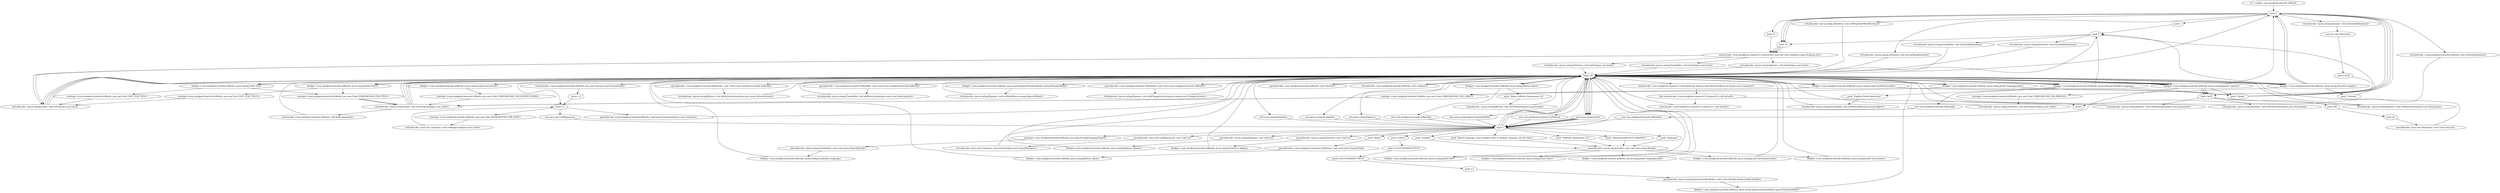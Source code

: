digraph "" {
    "r0 := @this: com.mindprod.inwords.InWords"
    "push 1"
    "r0 := @this: com.mindprod.inwords.InWords"->"push 1";
    "push 5"
    "push 1"->"push 5";
    "push 0"
    "push 5"->"push 0";
    "load.r r0"
    "push 0"->"load.r r0";
    "staticinvoke <com.mindprod.common11.VersionCheck: boolean isJavaVersionOK(int,int,int,java.awt.Container)>"
    "load.r r0"->"staticinvoke <com.mindprod.common11.VersionCheck: boolean isJavaVersionOK(int,int,int,java.awt.Container)>";
    "ifne staticinvoke <com.mindprod.common13.Common13: void setLaf()>"
    "staticinvoke <com.mindprod.common11.VersionCheck: boolean isJavaVersionOK(int,int,int,java.awt.Container)>"->"ifne staticinvoke <com.mindprod.common13.Common13: void setLaf()>";
    "return"
    "ifne staticinvoke <com.mindprod.common13.Common13: void setLaf()>"->"return";
    "staticinvoke <com.mindprod.common13.Common13: void setLaf()>"
    "ifne staticinvoke <com.mindprod.common13.Common13: void setLaf()>"->"staticinvoke <com.mindprod.common13.Common13: void setLaf()>";
    "staticinvoke <com.mindprod.common13.Common13: void setLaf()>"->"load.r r0";
    "virtualinvoke <com.mindprod.inwords.InWords: java.awt.Container getContentPane()>"
    "load.r r0"->"virtualinvoke <com.mindprod.inwords.InWords: java.awt.Container getContentPane()>";
    "store.r r1"
    "virtualinvoke <com.mindprod.inwords.InWords: java.awt.Container getContentPane()>"->"store.r r1";
    "load.r r1"
    "store.r r1"->"load.r r1";
    "staticget <com.mindprod.inwords.InWords: java.awt.Color BACKGROUND_FOR_BODY>"
    "load.r r1"->"staticget <com.mindprod.inwords.InWords: java.awt.Color BACKGROUND_FOR_BODY>";
    "virtualinvoke <java.awt.Container: void setBackground(java.awt.Color)>"
    "staticget <com.mindprod.inwords.InWords: java.awt.Color BACKGROUND_FOR_BODY>"->"virtualinvoke <java.awt.Container: void setBackground(java.awt.Color)>";
    "virtualinvoke <java.awt.Container: void setBackground(java.awt.Color)>"->"load.r r1";
    "new java.awt.GridBagLayout"
    "load.r r1"->"new java.awt.GridBagLayout";
    "dup1.r"
    "new java.awt.GridBagLayout"->"dup1.r";
    "specialinvoke <java.awt.GridBagLayout: void <init>()>"
    "dup1.r"->"specialinvoke <java.awt.GridBagLayout: void <init>()>";
    "virtualinvoke <java.awt.Container: void setLayout(java.awt.LayoutManager)>"
    "specialinvoke <java.awt.GridBagLayout: void <init>()>"->"virtualinvoke <java.awt.Container: void setLayout(java.awt.LayoutManager)>";
    "virtualinvoke <java.awt.Container: void setLayout(java.awt.LayoutManager)>"->"load.r r0";
    "new com.mindprod.common13.JEButton"
    "load.r r0"->"new com.mindprod.common13.JEButton";
    "new com.mindprod.common13.JEButton"->"dup1.r";
    "push \"About\""
    "dup1.r"->"push \"About\"";
    "specialinvoke <com.mindprod.common13.JEButton: void <init>(java.lang.String)>"
    "push \"About\""->"specialinvoke <com.mindprod.common13.JEButton: void <init>(java.lang.String)>";
    "fieldput <com.mindprod.inwords.InWords: javax.swing.JButton about>"
    "specialinvoke <com.mindprod.common13.JEButton: void <init>(java.lang.String)>"->"fieldput <com.mindprod.inwords.InWords: javax.swing.JButton about>";
    "fieldput <com.mindprod.inwords.InWords: javax.swing.JButton about>"->"load.r r0";
    "fieldget <com.mindprod.inwords.InWords: javax.swing.JButton about>"
    "load.r r0"->"fieldget <com.mindprod.inwords.InWords: javax.swing.JButton about>";
    "push \"About InWords Amanuensis 4.6\""
    "fieldget <com.mindprod.inwords.InWords: javax.swing.JButton about>"->"push \"About InWords Amanuensis 4.6\"";
    "virtualinvoke <javax.swing.JButton: void setToolTipText(java.lang.String)>"
    "push \"About InWords Amanuensis 4.6\""->"virtualinvoke <javax.swing.JButton: void setToolTipText(java.lang.String)>";
    "virtualinvoke <javax.swing.JButton: void setToolTipText(java.lang.String)>"->"load.r r0";
    "load.r r0"->"fieldget <com.mindprod.inwords.InWords: javax.swing.JButton about>";
    "new com.mindprod.inwords.InWords$1"
    "fieldget <com.mindprod.inwords.InWords: javax.swing.JButton about>"->"new com.mindprod.inwords.InWords$1";
    "new com.mindprod.inwords.InWords$1"->"dup1.r";
    "dup1.r"->"load.r r0";
    "specialinvoke <com.mindprod.inwords.InWords$1: void <init>(com.mindprod.inwords.InWords)>"
    "load.r r0"->"specialinvoke <com.mindprod.inwords.InWords$1: void <init>(com.mindprod.inwords.InWords)>";
    "virtualinvoke <javax.swing.JButton: void addActionListener(java.awt.event.ActionListener)>"
    "specialinvoke <com.mindprod.inwords.InWords$1: void <init>(com.mindprod.inwords.InWords)>"->"virtualinvoke <javax.swing.JButton: void addActionListener(java.awt.event.ActionListener)>";
    "virtualinvoke <javax.swing.JButton: void addActionListener(java.awt.event.ActionListener)>"->"load.r r0";
    "new javax.swing.JLabel"
    "load.r r0"->"new javax.swing.JLabel";
    "new javax.swing.JLabel"->"dup1.r";
    "push \"InWords Amanuensis 4.6\""
    "dup1.r"->"push \"InWords Amanuensis 4.6\"";
    "specialinvoke <javax.swing.JLabel: void <init>(java.lang.String)>"
    "push \"InWords Amanuensis 4.6\""->"specialinvoke <javax.swing.JLabel: void <init>(java.lang.String)>";
    "fieldput <com.mindprod.inwords.InWords: javax.swing.JLabel title>"
    "specialinvoke <javax.swing.JLabel: void <init>(java.lang.String)>"->"fieldput <com.mindprod.inwords.InWords: javax.swing.JLabel title>";
    "fieldput <com.mindprod.inwords.InWords: javax.swing.JLabel title>"->"load.r r0";
    "fieldget <com.mindprod.inwords.InWords: javax.swing.JLabel title>"
    "load.r r0"->"fieldget <com.mindprod.inwords.InWords: javax.swing.JLabel title>";
    "staticget <com.mindprod.inwords.InWords: java.awt.Font FONT_FOR_TITLE>"
    "fieldget <com.mindprod.inwords.InWords: javax.swing.JLabel title>"->"staticget <com.mindprod.inwords.InWords: java.awt.Font FONT_FOR_TITLE>";
    "virtualinvoke <javax.swing.JLabel: void setFont(java.awt.Font)>"
    "staticget <com.mindprod.inwords.InWords: java.awt.Font FONT_FOR_TITLE>"->"virtualinvoke <javax.swing.JLabel: void setFont(java.awt.Font)>";
    "virtualinvoke <javax.swing.JLabel: void setFont(java.awt.Font)>"->"load.r r0";
    "load.r r0"->"fieldget <com.mindprod.inwords.InWords: javax.swing.JLabel title>";
    "staticget <com.mindprod.inwords.InWords: java.awt.Color FOREGROUND_FOR_TITLE>"
    "fieldget <com.mindprod.inwords.InWords: javax.swing.JLabel title>"->"staticget <com.mindprod.inwords.InWords: java.awt.Color FOREGROUND_FOR_TITLE>";
    "virtualinvoke <javax.swing.JLabel: void setForeground(java.awt.Color)>"
    "staticget <com.mindprod.inwords.InWords: java.awt.Color FOREGROUND_FOR_TITLE>"->"virtualinvoke <javax.swing.JLabel: void setForeground(java.awt.Color)>";
    "virtualinvoke <javax.swing.JLabel: void setForeground(java.awt.Color)>"->"load.r r0";
    "load.r r0"->"new javax.swing.JLabel";
    "new javax.swing.JLabel"->"dup1.r";
    "push \"released:2009-05-01 build:9411\""
    "dup1.r"->"push \"released:2009-05-01 build:9411\"";
    "push \"released:2009-05-01 build:9411\""->"specialinvoke <javax.swing.JLabel: void <init>(java.lang.String)>";
    "fieldput <com.mindprod.inwords.InWords: javax.swing.JLabel title2>"
    "specialinvoke <javax.swing.JLabel: void <init>(java.lang.String)>"->"fieldput <com.mindprod.inwords.InWords: javax.swing.JLabel title2>";
    "fieldput <com.mindprod.inwords.InWords: javax.swing.JLabel title2>"->"load.r r0";
    "fieldget <com.mindprod.inwords.InWords: javax.swing.JLabel title2>"
    "load.r r0"->"fieldget <com.mindprod.inwords.InWords: javax.swing.JLabel title2>";
    "staticget <com.mindprod.inwords.InWords: java.awt.Font FONT_FOR_TITLE2>"
    "fieldget <com.mindprod.inwords.InWords: javax.swing.JLabel title2>"->"staticget <com.mindprod.inwords.InWords: java.awt.Font FONT_FOR_TITLE2>";
    "staticget <com.mindprod.inwords.InWords: java.awt.Font FONT_FOR_TITLE2>"->"virtualinvoke <javax.swing.JLabel: void setFont(java.awt.Font)>";
    "virtualinvoke <javax.swing.JLabel: void setFont(java.awt.Font)>"->"load.r r0";
    "load.r r0"->"fieldget <com.mindprod.inwords.InWords: javax.swing.JLabel title2>";
    "fieldget <com.mindprod.inwords.InWords: javax.swing.JLabel title2>"->"staticget <com.mindprod.inwords.InWords: java.awt.Color FOREGROUND_FOR_TITLE>";
    "staticget <com.mindprod.inwords.InWords: java.awt.Color FOREGROUND_FOR_TITLE>"->"virtualinvoke <javax.swing.JLabel: void setForeground(java.awt.Color)>";
    "staticinvoke <com.mindprod.inwords.InWords: void findLanguages()>"
    "virtualinvoke <javax.swing.JLabel: void setForeground(java.awt.Color)>"->"staticinvoke <com.mindprod.inwords.InWords: void findLanguages()>";
    "staticinvoke <com.mindprod.inwords.InWords: void findLanguages()>"->"load.r r0";
    "new javax.swing.JComboBox"
    "load.r r0"->"new javax.swing.JComboBox";
    "new javax.swing.JComboBox"->"dup1.r";
    "staticget <com.mindprod.inwords.InWords: java.lang.String[] languageNames>"
    "dup1.r"->"staticget <com.mindprod.inwords.InWords: java.lang.String[] languageNames>";
    "specialinvoke <javax.swing.JComboBox: void <init>(java.lang.Object[])>"
    "staticget <com.mindprod.inwords.InWords: java.lang.String[] languageNames>"->"specialinvoke <javax.swing.JComboBox: void <init>(java.lang.Object[])>";
    "fieldput <com.mindprod.inwords.InWords: javax.swing.JComboBox language>"
    "specialinvoke <javax.swing.JComboBox: void <init>(java.lang.Object[])>"->"fieldput <com.mindprod.inwords.InWords: javax.swing.JComboBox language>";
    "fieldput <com.mindprod.inwords.InWords: javax.swing.JComboBox language>"->"load.r r0";
    "fieldget <com.mindprod.inwords.InWords: javax.swing.JComboBox language>"
    "load.r r0"->"fieldget <com.mindprod.inwords.InWords: javax.swing.JComboBox language>";
    "fieldget <com.mindprod.inwords.InWords: javax.swing.JComboBox language>"->"push 0";
    "virtualinvoke <javax.swing.JComboBox: void setEditable(boolean)>"
    "push 0"->"virtualinvoke <javax.swing.JComboBox: void setEditable(boolean)>";
    "virtualinvoke <javax.swing.JComboBox: void setEditable(boolean)>"->"load.r r0";
    "load.r r0"->"fieldget <com.mindprod.inwords.InWords: javax.swing.JComboBox language>";
    "push \"Dialog\""
    "fieldget <com.mindprod.inwords.InWords: javax.swing.JComboBox language>"->"push \"Dialog\"";
    "push \"Dialog\""->"push 1";
    "push 12"
    "push 1"->"push 12";
    "staticinvoke <com.mindprod.common15.FontFactory: java.awt.Font build(java.lang.String,int,int)>"
    "push 12"->"staticinvoke <com.mindprod.common15.FontFactory: java.awt.Font build(java.lang.String,int,int)>";
    "virtualinvoke <javax.swing.JComboBox: void setFont(java.awt.Font)>"
    "staticinvoke <com.mindprod.common15.FontFactory: java.awt.Font build(java.lang.String,int,int)>"->"virtualinvoke <javax.swing.JComboBox: void setFont(java.awt.Font)>";
    "virtualinvoke <javax.swing.JComboBox: void setFont(java.awt.Font)>"->"load.r r0";
    "load.r r0"->"fieldget <com.mindprod.inwords.InWords: javax.swing.JComboBox language>";
    "push \"English (North American)\""
    "fieldget <com.mindprod.inwords.InWords: javax.swing.JComboBox language>"->"push \"English (North American)\"";
    "virtualinvoke <javax.swing.JComboBox: void setSelectedItem(java.lang.Object)>"
    "push \"English (North American)\""->"virtualinvoke <javax.swing.JComboBox: void setSelectedItem(java.lang.Object)>";
    "virtualinvoke <javax.swing.JComboBox: void setSelectedItem(java.lang.Object)>"->"load.r r0";
    "load.r r0"->"fieldget <com.mindprod.inwords.InWords: javax.swing.JComboBox language>";
    "new com.mindprod.inwords.InWords$2"
    "fieldget <com.mindprod.inwords.InWords: javax.swing.JComboBox language>"->"new com.mindprod.inwords.InWords$2";
    "new com.mindprod.inwords.InWords$2"->"dup1.r";
    "dup1.r"->"load.r r0";
    "specialinvoke <com.mindprod.inwords.InWords$2: void <init>(com.mindprod.inwords.InWords)>"
    "load.r r0"->"specialinvoke <com.mindprod.inwords.InWords$2: void <init>(com.mindprod.inwords.InWords)>";
    "virtualinvoke <javax.swing.JComboBox: void addItemListener(java.awt.event.ItemListener)>"
    "specialinvoke <com.mindprod.inwords.InWords$2: void <init>(com.mindprod.inwords.InWords)>"->"virtualinvoke <javax.swing.JComboBox: void addItemListener(java.awt.event.ItemListener)>";
    "virtualinvoke <javax.swing.JComboBox: void addItemListener(java.awt.event.ItemListener)>"->"load.r r0";
    "load.r r0"->"new javax.swing.JLabel";
    "new javax.swing.JLabel"->"dup1.r";
    "push \"language\""
    "dup1.r"->"push \"language\"";
    "push \"language\""->"specialinvoke <javax.swing.JLabel: void <init>(java.lang.String)>";
    "fieldput <com.mindprod.inwords.InWords: javax.swing.JLabel languageLabel>"
    "specialinvoke <javax.swing.JLabel: void <init>(java.lang.String)>"->"fieldput <com.mindprod.inwords.InWords: javax.swing.JLabel languageLabel>";
    "fieldput <com.mindprod.inwords.InWords: javax.swing.JLabel languageLabel>"->"load.r r0";
    "fieldget <com.mindprod.inwords.InWords: javax.swing.JLabel languageLabel>"
    "load.r r0"->"fieldget <com.mindprod.inwords.InWords: javax.swing.JLabel languageLabel>";
    "fieldget <com.mindprod.inwords.InWords: javax.swing.JLabel languageLabel>"->"push \"Dialog\"";
    "push \"Dialog\""->"push 1";
    "push 15"
    "push 1"->"push 15";
    "push 15"->"staticinvoke <com.mindprod.common15.FontFactory: java.awt.Font build(java.lang.String,int,int)>";
    "staticinvoke <com.mindprod.common15.FontFactory: java.awt.Font build(java.lang.String,int,int)>"->"virtualinvoke <javax.swing.JLabel: void setFont(java.awt.Font)>";
    "virtualinvoke <javax.swing.JLabel: void setFont(java.awt.Font)>"->"load.r r0";
    "load.r r0"->"fieldget <com.mindprod.inwords.InWords: javax.swing.JLabel languageLabel>";
    "staticget <com.mindprod.inwords.InWords: java.awt.Color FOREGROUND_FOR_LABEL>"
    "fieldget <com.mindprod.inwords.InWords: javax.swing.JLabel languageLabel>"->"staticget <com.mindprod.inwords.InWords: java.awt.Color FOREGROUND_FOR_LABEL>";
    "staticget <com.mindprod.inwords.InWords: java.awt.Color FOREGROUND_FOR_LABEL>"->"virtualinvoke <javax.swing.JLabel: void setForeground(java.awt.Color)>";
    "virtualinvoke <javax.swing.JLabel: void setForeground(java.awt.Color)>"->"load.r r0";
    "new javax.swing.JSpinner"
    "load.r r0"->"new javax.swing.JSpinner";
    "new javax.swing.JSpinner"->"dup1.r";
    "specialinvoke <javax.swing.JSpinner: void <init>()>"
    "dup1.r"->"specialinvoke <javax.swing.JSpinner: void <init>()>";
    "fieldput <com.mindprod.inwords.InWords: javax.swing.JSpinner spinner>"
    "specialinvoke <javax.swing.JSpinner: void <init>()>"->"fieldput <com.mindprod.inwords.InWords: javax.swing.JSpinner spinner>";
    "fieldput <com.mindprod.inwords.InWords: javax.swing.JSpinner spinner>"->"load.r r0";
    "fieldget <com.mindprod.inwords.InWords: javax.swing.JSpinner spinner>"
    "load.r r0"->"fieldget <com.mindprod.inwords.InWords: javax.swing.JSpinner spinner>";
    "fieldget <com.mindprod.inwords.InWords: javax.swing.JSpinner spinner>"->"push \"Dialog\"";
    "push \"Dialog\""->"push 1";
    "push 1"->"push 15";
    "push 15"->"staticinvoke <com.mindprod.common15.FontFactory: java.awt.Font build(java.lang.String,int,int)>";
    "virtualinvoke <javax.swing.JSpinner: void setFont(java.awt.Font)>"
    "staticinvoke <com.mindprod.common15.FontFactory: java.awt.Font build(java.lang.String,int,int)>"->"virtualinvoke <javax.swing.JSpinner: void setFont(java.awt.Font)>";
    "virtualinvoke <javax.swing.JSpinner: void setFont(java.awt.Font)>"->"load.r r0";
    "load.r r0"->"fieldget <com.mindprod.inwords.InWords: javax.swing.JSpinner spinner>";
    "fieldget <com.mindprod.inwords.InWords: javax.swing.JSpinner spinner>"->"push 1";
    "virtualinvoke <javax.swing.JSpinner: void setEnabled(boolean)>"
    "push 1"->"virtualinvoke <javax.swing.JSpinner: void setEnabled(boolean)>";
    "new java.awt.Dimension"
    "virtualinvoke <javax.swing.JSpinner: void setEnabled(boolean)>"->"new java.awt.Dimension";
    "store.r $r36"
    "new java.awt.Dimension"->"store.r $r36";
    "load.r $r36"
    "store.r $r36"->"load.r $r36";
    "push 200"
    "load.r $r36"->"push 200";
    "push 30"
    "push 200"->"push 30";
    "specialinvoke <java.awt.Dimension: void <init>(int,int)>"
    "push 30"->"specialinvoke <java.awt.Dimension: void <init>(int,int)>";
    "specialinvoke <java.awt.Dimension: void <init>(int,int)>"->"load.r r0";
    "load.r r0"->"fieldget <com.mindprod.inwords.InWords: javax.swing.JSpinner spinner>";
    "fieldget <com.mindprod.inwords.InWords: javax.swing.JSpinner spinner>"->"load.r $r36";
    "virtualinvoke <javax.swing.JSpinner: void setMinimumSize(java.awt.Dimension)>"
    "load.r $r36"->"virtualinvoke <javax.swing.JSpinner: void setMinimumSize(java.awt.Dimension)>";
    "virtualinvoke <javax.swing.JSpinner: void setMinimumSize(java.awt.Dimension)>"->"load.r r0";
    "load.r r0"->"fieldget <com.mindprod.inwords.InWords: javax.swing.JSpinner spinner>";
    "fieldget <com.mindprod.inwords.InWords: javax.swing.JSpinner spinner>"->"load.r $r36";
    "virtualinvoke <javax.swing.JSpinner: void setPreferredSize(java.awt.Dimension)>"
    "load.r $r36"->"virtualinvoke <javax.swing.JSpinner: void setPreferredSize(java.awt.Dimension)>";
    "virtualinvoke <javax.swing.JSpinner: void setPreferredSize(java.awt.Dimension)>"->"load.r r0";
    "load.r r0"->"fieldget <com.mindprod.inwords.InWords: javax.swing.JSpinner spinner>";
    "fieldget <com.mindprod.inwords.InWords: javax.swing.JSpinner spinner>"->"load.r $r36";
    "virtualinvoke <javax.swing.JSpinner: void setMaximumSize(java.awt.Dimension)>"
    "load.r $r36"->"virtualinvoke <javax.swing.JSpinner: void setMaximumSize(java.awt.Dimension)>";
    "virtualinvoke <javax.swing.JSpinner: void setMaximumSize(java.awt.Dimension)>"->"load.r r0";
    "new javax.swing.SpinnerNumberModel"
    "load.r r0"->"new javax.swing.SpinnerNumberModel";
    "new javax.swing.SpinnerNumberModel"->"dup1.r";
    "push 12345.0"
    "dup1.r"->"push 12345.0";
    "push -9.223372036854776E18"
    "push 12345.0"->"push -9.223372036854776E18";
    "push 9.223372036854776E18"
    "push -9.223372036854776E18"->"push 9.223372036854776E18";
    "push 1.0"
    "push 9.223372036854776E18"->"push 1.0";
    "specialinvoke <javax.swing.SpinnerNumberModel: void <init>(double,double,double,double)>"
    "push 1.0"->"specialinvoke <javax.swing.SpinnerNumberModel: void <init>(double,double,double,double)>";
    "fieldput <com.mindprod.inwords.InWords: javax.swing.SpinnerNumberModel spinnerNumberModel>"
    "specialinvoke <javax.swing.SpinnerNumberModel: void <init>(double,double,double,double)>"->"fieldput <com.mindprod.inwords.InWords: javax.swing.SpinnerNumberModel spinnerNumberModel>";
    "fieldput <com.mindprod.inwords.InWords: javax.swing.SpinnerNumberModel spinnerNumberModel>"->"load.r r0";
    "load.r r0"->"fieldget <com.mindprod.inwords.InWords: javax.swing.JSpinner spinner>";
    "fieldget <com.mindprod.inwords.InWords: javax.swing.JSpinner spinner>"->"load.r r0";
    "fieldget <com.mindprod.inwords.InWords: javax.swing.SpinnerNumberModel spinnerNumberModel>"
    "load.r r0"->"fieldget <com.mindprod.inwords.InWords: javax.swing.SpinnerNumberModel spinnerNumberModel>";
    "virtualinvoke <javax.swing.JSpinner: void setModel(javax.swing.SpinnerModel)>"
    "fieldget <com.mindprod.inwords.InWords: javax.swing.SpinnerNumberModel spinnerNumberModel>"->"virtualinvoke <javax.swing.JSpinner: void setModel(javax.swing.SpinnerModel)>";
    "virtualinvoke <javax.swing.JSpinner: void setModel(javax.swing.SpinnerModel)>"->"load.r r0";
    "load.r r0"->"fieldget <com.mindprod.inwords.InWords: javax.swing.JSpinner spinner>";
    "new com.mindprod.inwords.InWords$3"
    "fieldget <com.mindprod.inwords.InWords: javax.swing.JSpinner spinner>"->"new com.mindprod.inwords.InWords$3";
    "new com.mindprod.inwords.InWords$3"->"dup1.r";
    "dup1.r"->"load.r r0";
    "specialinvoke <com.mindprod.inwords.InWords$3: void <init>(com.mindprod.inwords.InWords)>"
    "load.r r0"->"specialinvoke <com.mindprod.inwords.InWords$3: void <init>(com.mindprod.inwords.InWords)>";
    "virtualinvoke <javax.swing.JSpinner: void addChangeListener(javax.swing.event.ChangeListener)>"
    "specialinvoke <com.mindprod.inwords.InWords$3: void <init>(com.mindprod.inwords.InWords)>"->"virtualinvoke <javax.swing.JSpinner: void addChangeListener(javax.swing.event.ChangeListener)>";
    "virtualinvoke <javax.swing.JSpinner: void addChangeListener(javax.swing.event.ChangeListener)>"->"load.r r0";
    "load.r r0"->"new javax.swing.JLabel";
    "new javax.swing.JLabel"->"dup1.r";
    "push \"number\""
    "dup1.r"->"push \"number\"";
    "push \"number\""->"specialinvoke <javax.swing.JLabel: void <init>(java.lang.String)>";
    "fieldput <com.mindprod.inwords.InWords: javax.swing.JLabel theNumberLabel>"
    "specialinvoke <javax.swing.JLabel: void <init>(java.lang.String)>"->"fieldput <com.mindprod.inwords.InWords: javax.swing.JLabel theNumberLabel>";
    "fieldput <com.mindprod.inwords.InWords: javax.swing.JLabel theNumberLabel>"->"load.r r0";
    "fieldget <com.mindprod.inwords.InWords: javax.swing.JLabel theNumberLabel>"
    "load.r r0"->"fieldget <com.mindprod.inwords.InWords: javax.swing.JLabel theNumberLabel>";
    "fieldget <com.mindprod.inwords.InWords: javax.swing.JLabel theNumberLabel>"->"push \"Dialog\"";
    "push \"Dialog\""->"push 1";
    "push 1"->"push 15";
    "push 15"->"staticinvoke <com.mindprod.common15.FontFactory: java.awt.Font build(java.lang.String,int,int)>";
    "staticinvoke <com.mindprod.common15.FontFactory: java.awt.Font build(java.lang.String,int,int)>"->"virtualinvoke <javax.swing.JLabel: void setFont(java.awt.Font)>";
    "virtualinvoke <javax.swing.JLabel: void setFont(java.awt.Font)>"->"load.r r0";
    "load.r r0"->"fieldget <com.mindprod.inwords.InWords: javax.swing.JLabel theNumberLabel>";
    "fieldget <com.mindprod.inwords.InWords: javax.swing.JLabel theNumberLabel>"->"staticget <com.mindprod.inwords.InWords: java.awt.Color FOREGROUND_FOR_LABEL>";
    "staticget <com.mindprod.inwords.InWords: java.awt.Color FOREGROUND_FOR_LABEL>"->"virtualinvoke <javax.swing.JLabel: void setForeground(java.awt.Color)>";
    "virtualinvoke <javax.swing.JLabel: void setForeground(java.awt.Color)>"->"load.r r0";
    "new javax.swing.JTextArea"
    "load.r r0"->"new javax.swing.JTextArea";
    "new javax.swing.JTextArea"->"dup1.r";
    "specialinvoke <javax.swing.JTextArea: void <init>()>"
    "dup1.r"->"specialinvoke <javax.swing.JTextArea: void <init>()>";
    "fieldput <com.mindprod.inwords.InWords: javax.swing.JTextArea display>"
    "specialinvoke <javax.swing.JTextArea: void <init>()>"->"fieldput <com.mindprod.inwords.InWords: javax.swing.JTextArea display>";
    "fieldput <com.mindprod.inwords.InWords: javax.swing.JTextArea display>"->"load.r r0";
    "fieldget <com.mindprod.inwords.InWords: javax.swing.JTextArea display>"
    "load.r r0"->"fieldget <com.mindprod.inwords.InWords: javax.swing.JTextArea display>";
    "fieldget <com.mindprod.inwords.InWords: javax.swing.JTextArea display>"->"push 1";
    "virtualinvoke <javax.swing.JTextArea: void setLineWrap(boolean)>"
    "push 1"->"virtualinvoke <javax.swing.JTextArea: void setLineWrap(boolean)>";
    "virtualinvoke <javax.swing.JTextArea: void setLineWrap(boolean)>"->"load.r r0";
    "load.r r0"->"fieldget <com.mindprod.inwords.InWords: javax.swing.JTextArea display>";
    "fieldget <com.mindprod.inwords.InWords: javax.swing.JTextArea display>"->"push 1";
    "virtualinvoke <javax.swing.JTextArea: void setWrapStyleWord(boolean)>"
    "push 1"->"virtualinvoke <javax.swing.JTextArea: void setWrapStyleWord(boolean)>";
    "virtualinvoke <javax.swing.JTextArea: void setWrapStyleWord(boolean)>"->"load.r r0";
    "load.r r0"->"fieldget <com.mindprod.inwords.InWords: javax.swing.JTextArea display>";
    "fieldget <com.mindprod.inwords.InWords: javax.swing.JTextArea display>"->"push 0";
    "virtualinvoke <javax.swing.JTextArea: void setEditable(boolean)>"
    "push 0"->"virtualinvoke <javax.swing.JTextArea: void setEditable(boolean)>";
    "virtualinvoke <javax.swing.JTextArea: void setEditable(boolean)>"->"load.r r0";
    "load.r r0"->"fieldget <com.mindprod.inwords.InWords: javax.swing.JTextArea display>";
    "push \"Unicode\""
    "fieldget <com.mindprod.inwords.InWords: javax.swing.JTextArea display>"->"push \"Unicode\"";
    "push \"Unicode\""->"push 0";
    "push 0"->"push 15";
    "push 15"->"staticinvoke <com.mindprod.common15.FontFactory: java.awt.Font build(java.lang.String,int,int)>";
    "virtualinvoke <javax.swing.JTextArea: void setFont(java.awt.Font)>"
    "staticinvoke <com.mindprod.common15.FontFactory: java.awt.Font build(java.lang.String,int,int)>"->"virtualinvoke <javax.swing.JTextArea: void setFont(java.awt.Font)>";
    "virtualinvoke <javax.swing.JTextArea: void setFont(java.awt.Font)>"->"load.r r0";
    "load.r r0"->"fieldget <com.mindprod.inwords.InWords: javax.swing.JTextArea display>";
    "staticget <com.mindprod.inwords.InWords: java.awt.Color FOREGROUND_FOR_DISPLAY>"
    "fieldget <com.mindprod.inwords.InWords: javax.swing.JTextArea display>"->"staticget <com.mindprod.inwords.InWords: java.awt.Color FOREGROUND_FOR_DISPLAY>";
    "virtualinvoke <javax.swing.JTextArea: void setForeground(java.awt.Color)>"
    "staticget <com.mindprod.inwords.InWords: java.awt.Color FOREGROUND_FOR_DISPLAY>"->"virtualinvoke <javax.swing.JTextArea: void setForeground(java.awt.Color)>";
    "virtualinvoke <javax.swing.JTextArea: void setForeground(java.awt.Color)>"->"load.r r0";
    "load.r r0"->"new javax.swing.JLabel";
    "new javax.swing.JLabel"->"dup1.r";
    "push \"Select language, enter number (with or without commas), and hit enter.\""
    "dup1.r"->"push \"Select language, enter number (with or without commas), and hit enter.\"";
    "push \"Select language, enter number (with or without commas), and hit enter.\""->"specialinvoke <javax.swing.JLabel: void <init>(java.lang.String)>";
    "fieldput <com.mindprod.inwords.InWords: javax.swing.JLabel instructions>"
    "specialinvoke <javax.swing.JLabel: void <init>(java.lang.String)>"->"fieldput <com.mindprod.inwords.InWords: javax.swing.JLabel instructions>";
    "fieldput <com.mindprod.inwords.InWords: javax.swing.JLabel instructions>"->"load.r r0";
    "fieldget <com.mindprod.inwords.InWords: javax.swing.JLabel instructions>"
    "load.r r0"->"fieldget <com.mindprod.inwords.InWords: javax.swing.JLabel instructions>";
    "staticget <com.mindprod.inwords.InWords: java.awt.Color FOREGROUND_FOR_INSTRUCTIONS>"
    "fieldget <com.mindprod.inwords.InWords: javax.swing.JLabel instructions>"->"staticget <com.mindprod.inwords.InWords: java.awt.Color FOREGROUND_FOR_INSTRUCTIONS>";
    "staticget <com.mindprod.inwords.InWords: java.awt.Color FOREGROUND_FOR_INSTRUCTIONS>"->"virtualinvoke <javax.swing.JLabel: void setForeground(java.awt.Color)>";
    "virtualinvoke <javax.swing.JLabel: void setForeground(java.awt.Color)>"->"load.r r0";
    "specialinvoke <com.mindprod.inwords.InWords: void refresh()>"
    "load.r r0"->"specialinvoke <com.mindprod.inwords.InWords: void refresh()>";
    "specialinvoke <com.mindprod.inwords.InWords: void refresh()>"->"load.r r0";
    "load.r r0"->"load.r r1";
    "specialinvoke <com.mindprod.inwords.InWords: void layoutComponents(java.awt.Container)>"
    "load.r r1"->"specialinvoke <com.mindprod.inwords.InWords: void layoutComponents(java.awt.Container)>";
    "specialinvoke <com.mindprod.inwords.InWords: void layoutComponents(java.awt.Container)>"->"load.r r0";
    "virtualinvoke <com.mindprod.inwords.InWords: void validate()>"
    "load.r r0"->"virtualinvoke <com.mindprod.inwords.InWords: void validate()>";
    "virtualinvoke <com.mindprod.inwords.InWords: void validate()>"->"load.r r0";
    "load.r r0"->"push 1";
    "virtualinvoke <com.mindprod.inwords.InWords: void setVisible(boolean)>"
    "push 1"->"virtualinvoke <com.mindprod.inwords.InWords: void setVisible(boolean)>";
    "virtualinvoke <com.mindprod.inwords.InWords: void setVisible(boolean)>"->"return";
}
